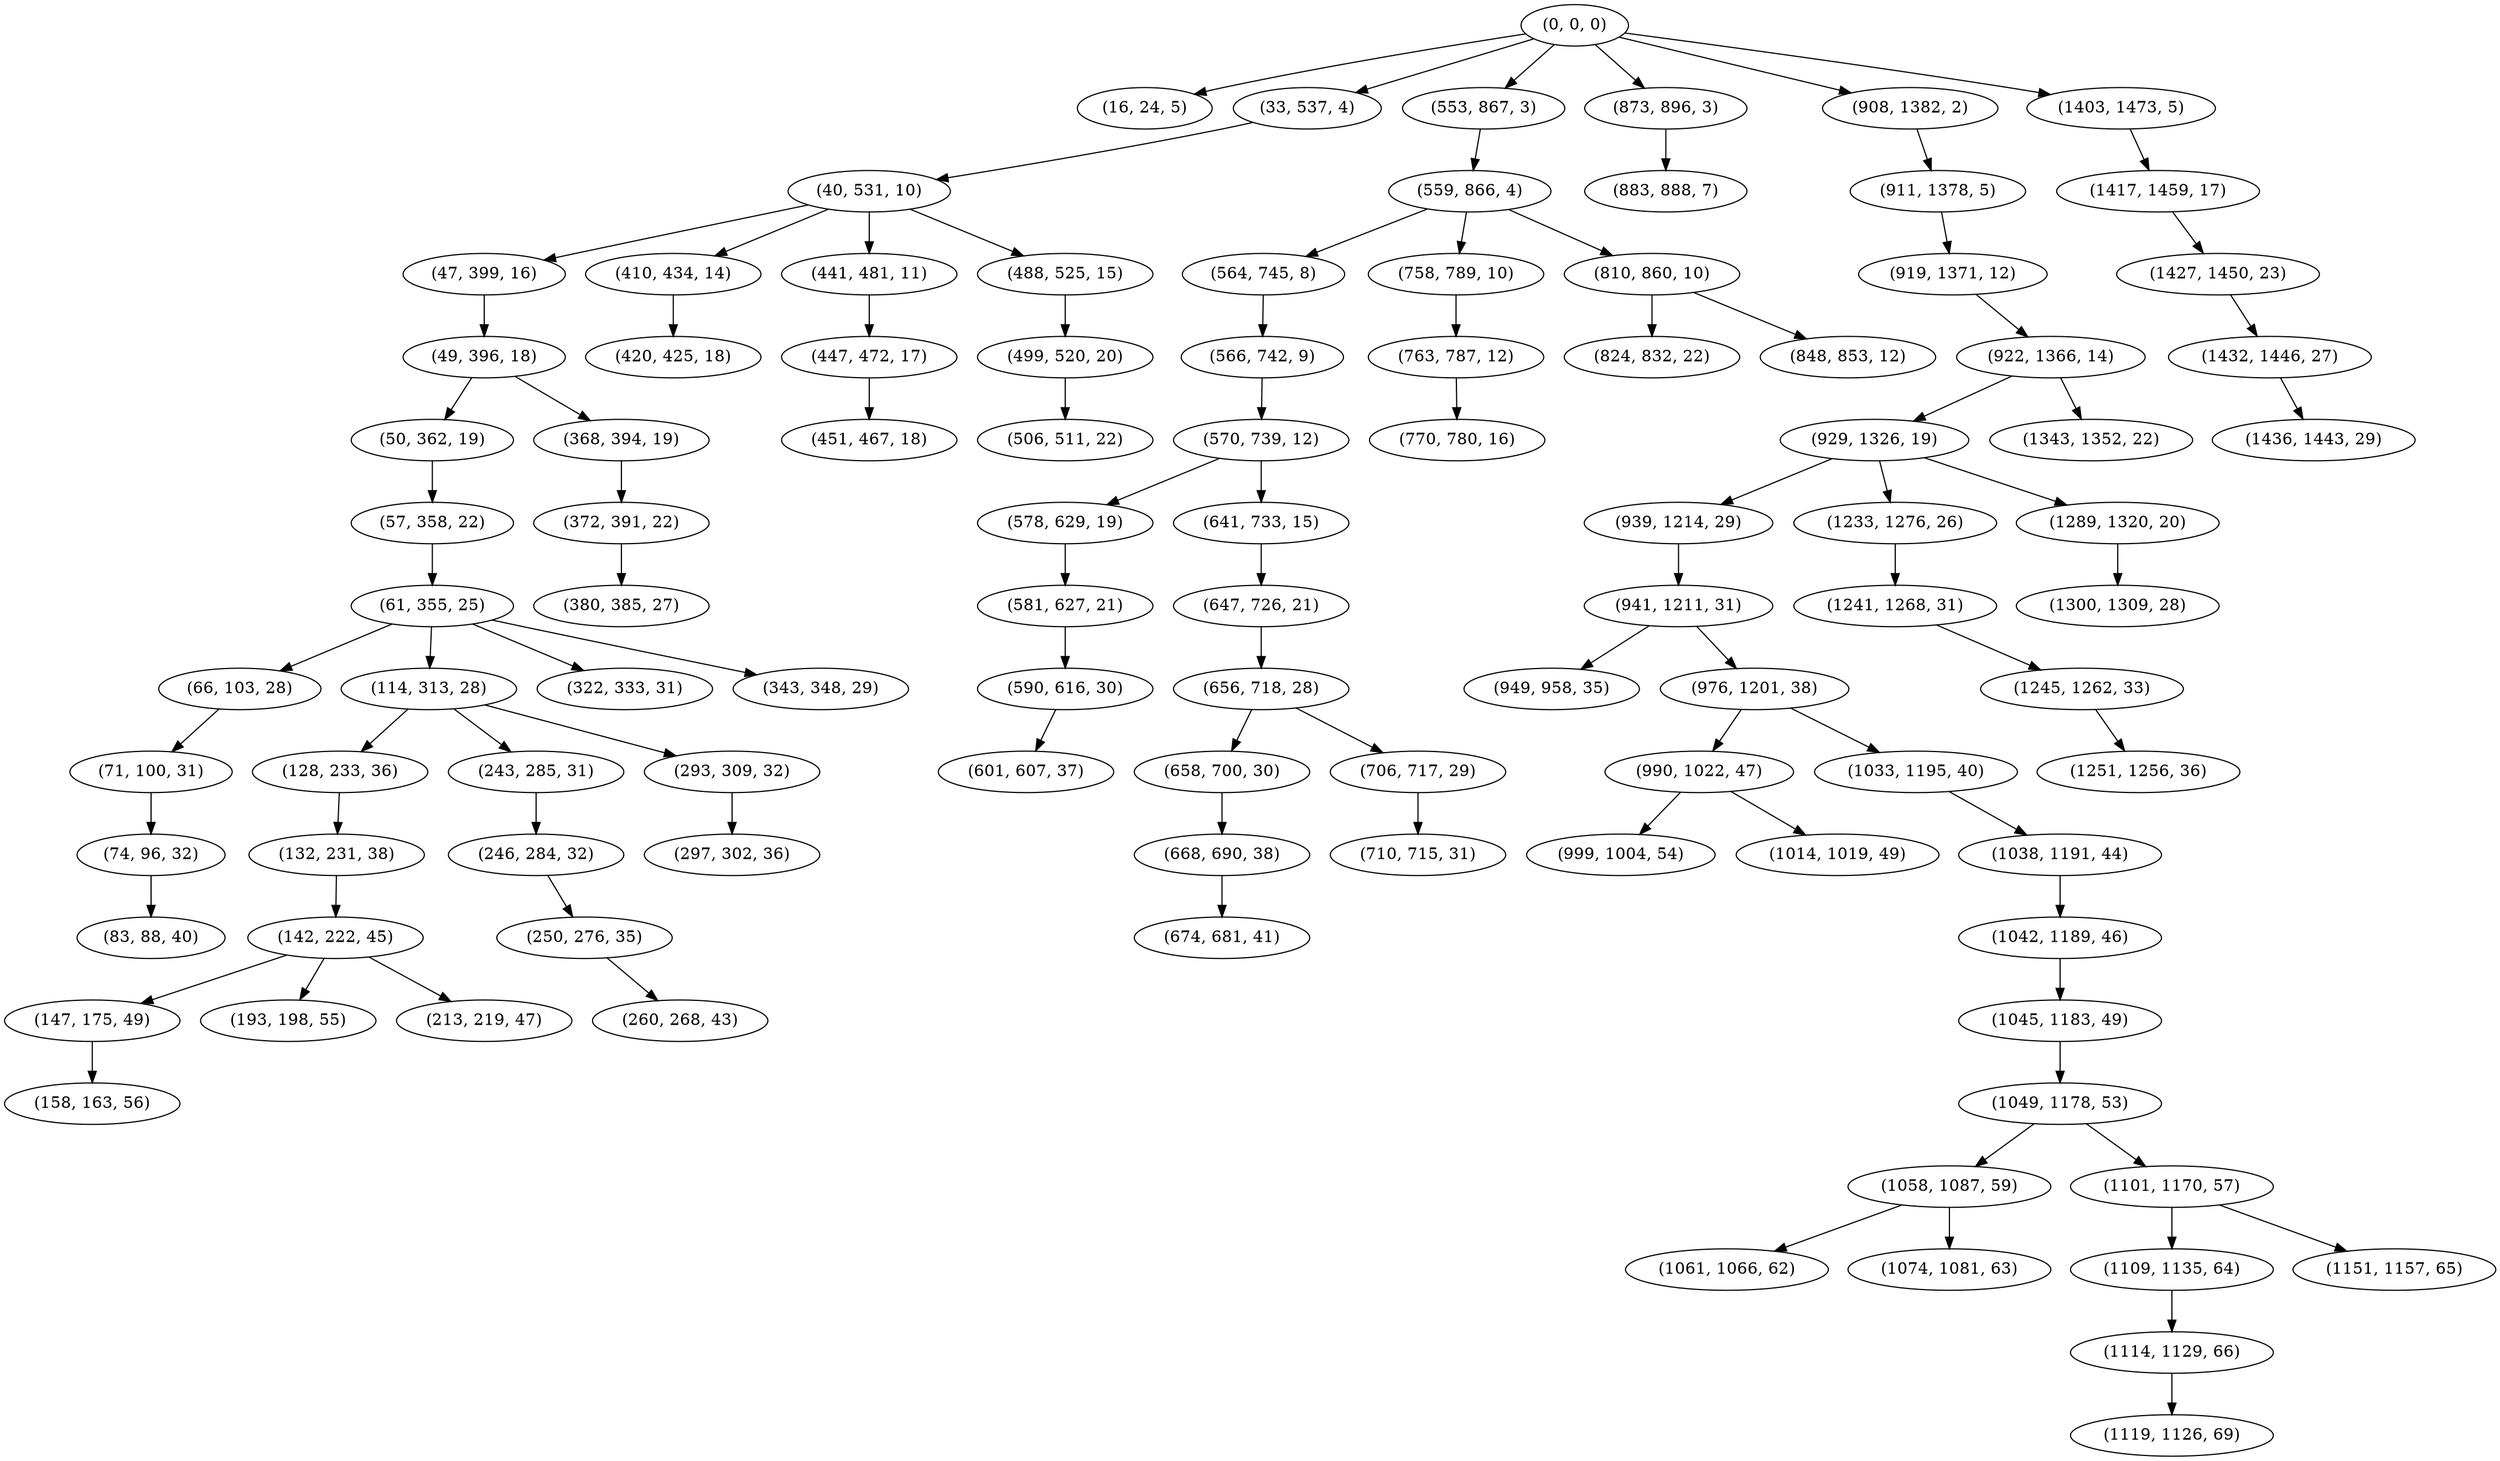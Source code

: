 digraph tree {
    "(0, 0, 0)";
    "(16, 24, 5)";
    "(33, 537, 4)";
    "(40, 531, 10)";
    "(47, 399, 16)";
    "(49, 396, 18)";
    "(50, 362, 19)";
    "(57, 358, 22)";
    "(61, 355, 25)";
    "(66, 103, 28)";
    "(71, 100, 31)";
    "(74, 96, 32)";
    "(83, 88, 40)";
    "(114, 313, 28)";
    "(128, 233, 36)";
    "(132, 231, 38)";
    "(142, 222, 45)";
    "(147, 175, 49)";
    "(158, 163, 56)";
    "(193, 198, 55)";
    "(213, 219, 47)";
    "(243, 285, 31)";
    "(246, 284, 32)";
    "(250, 276, 35)";
    "(260, 268, 43)";
    "(293, 309, 32)";
    "(297, 302, 36)";
    "(322, 333, 31)";
    "(343, 348, 29)";
    "(368, 394, 19)";
    "(372, 391, 22)";
    "(380, 385, 27)";
    "(410, 434, 14)";
    "(420, 425, 18)";
    "(441, 481, 11)";
    "(447, 472, 17)";
    "(451, 467, 18)";
    "(488, 525, 15)";
    "(499, 520, 20)";
    "(506, 511, 22)";
    "(553, 867, 3)";
    "(559, 866, 4)";
    "(564, 745, 8)";
    "(566, 742, 9)";
    "(570, 739, 12)";
    "(578, 629, 19)";
    "(581, 627, 21)";
    "(590, 616, 30)";
    "(601, 607, 37)";
    "(641, 733, 15)";
    "(647, 726, 21)";
    "(656, 718, 28)";
    "(658, 700, 30)";
    "(668, 690, 38)";
    "(674, 681, 41)";
    "(706, 717, 29)";
    "(710, 715, 31)";
    "(758, 789, 10)";
    "(763, 787, 12)";
    "(770, 780, 16)";
    "(810, 860, 10)";
    "(824, 832, 22)";
    "(848, 853, 12)";
    "(873, 896, 3)";
    "(883, 888, 7)";
    "(908, 1382, 2)";
    "(911, 1378, 5)";
    "(919, 1371, 12)";
    "(922, 1366, 14)";
    "(929, 1326, 19)";
    "(939, 1214, 29)";
    "(941, 1211, 31)";
    "(949, 958, 35)";
    "(976, 1201, 38)";
    "(990, 1022, 47)";
    "(999, 1004, 54)";
    "(1014, 1019, 49)";
    "(1033, 1195, 40)";
    "(1038, 1191, 44)";
    "(1042, 1189, 46)";
    "(1045, 1183, 49)";
    "(1049, 1178, 53)";
    "(1058, 1087, 59)";
    "(1061, 1066, 62)";
    "(1074, 1081, 63)";
    "(1101, 1170, 57)";
    "(1109, 1135, 64)";
    "(1114, 1129, 66)";
    "(1119, 1126, 69)";
    "(1151, 1157, 65)";
    "(1233, 1276, 26)";
    "(1241, 1268, 31)";
    "(1245, 1262, 33)";
    "(1251, 1256, 36)";
    "(1289, 1320, 20)";
    "(1300, 1309, 28)";
    "(1343, 1352, 22)";
    "(1403, 1473, 5)";
    "(1417, 1459, 17)";
    "(1427, 1450, 23)";
    "(1432, 1446, 27)";
    "(1436, 1443, 29)";
    "(0, 0, 0)" -> "(16, 24, 5)";
    "(0, 0, 0)" -> "(33, 537, 4)";
    "(0, 0, 0)" -> "(553, 867, 3)";
    "(0, 0, 0)" -> "(873, 896, 3)";
    "(0, 0, 0)" -> "(908, 1382, 2)";
    "(0, 0, 0)" -> "(1403, 1473, 5)";
    "(33, 537, 4)" -> "(40, 531, 10)";
    "(40, 531, 10)" -> "(47, 399, 16)";
    "(40, 531, 10)" -> "(410, 434, 14)";
    "(40, 531, 10)" -> "(441, 481, 11)";
    "(40, 531, 10)" -> "(488, 525, 15)";
    "(47, 399, 16)" -> "(49, 396, 18)";
    "(49, 396, 18)" -> "(50, 362, 19)";
    "(49, 396, 18)" -> "(368, 394, 19)";
    "(50, 362, 19)" -> "(57, 358, 22)";
    "(57, 358, 22)" -> "(61, 355, 25)";
    "(61, 355, 25)" -> "(66, 103, 28)";
    "(61, 355, 25)" -> "(114, 313, 28)";
    "(61, 355, 25)" -> "(322, 333, 31)";
    "(61, 355, 25)" -> "(343, 348, 29)";
    "(66, 103, 28)" -> "(71, 100, 31)";
    "(71, 100, 31)" -> "(74, 96, 32)";
    "(74, 96, 32)" -> "(83, 88, 40)";
    "(114, 313, 28)" -> "(128, 233, 36)";
    "(114, 313, 28)" -> "(243, 285, 31)";
    "(114, 313, 28)" -> "(293, 309, 32)";
    "(128, 233, 36)" -> "(132, 231, 38)";
    "(132, 231, 38)" -> "(142, 222, 45)";
    "(142, 222, 45)" -> "(147, 175, 49)";
    "(142, 222, 45)" -> "(193, 198, 55)";
    "(142, 222, 45)" -> "(213, 219, 47)";
    "(147, 175, 49)" -> "(158, 163, 56)";
    "(243, 285, 31)" -> "(246, 284, 32)";
    "(246, 284, 32)" -> "(250, 276, 35)";
    "(250, 276, 35)" -> "(260, 268, 43)";
    "(293, 309, 32)" -> "(297, 302, 36)";
    "(368, 394, 19)" -> "(372, 391, 22)";
    "(372, 391, 22)" -> "(380, 385, 27)";
    "(410, 434, 14)" -> "(420, 425, 18)";
    "(441, 481, 11)" -> "(447, 472, 17)";
    "(447, 472, 17)" -> "(451, 467, 18)";
    "(488, 525, 15)" -> "(499, 520, 20)";
    "(499, 520, 20)" -> "(506, 511, 22)";
    "(553, 867, 3)" -> "(559, 866, 4)";
    "(559, 866, 4)" -> "(564, 745, 8)";
    "(559, 866, 4)" -> "(758, 789, 10)";
    "(559, 866, 4)" -> "(810, 860, 10)";
    "(564, 745, 8)" -> "(566, 742, 9)";
    "(566, 742, 9)" -> "(570, 739, 12)";
    "(570, 739, 12)" -> "(578, 629, 19)";
    "(570, 739, 12)" -> "(641, 733, 15)";
    "(578, 629, 19)" -> "(581, 627, 21)";
    "(581, 627, 21)" -> "(590, 616, 30)";
    "(590, 616, 30)" -> "(601, 607, 37)";
    "(641, 733, 15)" -> "(647, 726, 21)";
    "(647, 726, 21)" -> "(656, 718, 28)";
    "(656, 718, 28)" -> "(658, 700, 30)";
    "(656, 718, 28)" -> "(706, 717, 29)";
    "(658, 700, 30)" -> "(668, 690, 38)";
    "(668, 690, 38)" -> "(674, 681, 41)";
    "(706, 717, 29)" -> "(710, 715, 31)";
    "(758, 789, 10)" -> "(763, 787, 12)";
    "(763, 787, 12)" -> "(770, 780, 16)";
    "(810, 860, 10)" -> "(824, 832, 22)";
    "(810, 860, 10)" -> "(848, 853, 12)";
    "(873, 896, 3)" -> "(883, 888, 7)";
    "(908, 1382, 2)" -> "(911, 1378, 5)";
    "(911, 1378, 5)" -> "(919, 1371, 12)";
    "(919, 1371, 12)" -> "(922, 1366, 14)";
    "(922, 1366, 14)" -> "(929, 1326, 19)";
    "(922, 1366, 14)" -> "(1343, 1352, 22)";
    "(929, 1326, 19)" -> "(939, 1214, 29)";
    "(929, 1326, 19)" -> "(1233, 1276, 26)";
    "(929, 1326, 19)" -> "(1289, 1320, 20)";
    "(939, 1214, 29)" -> "(941, 1211, 31)";
    "(941, 1211, 31)" -> "(949, 958, 35)";
    "(941, 1211, 31)" -> "(976, 1201, 38)";
    "(976, 1201, 38)" -> "(990, 1022, 47)";
    "(976, 1201, 38)" -> "(1033, 1195, 40)";
    "(990, 1022, 47)" -> "(999, 1004, 54)";
    "(990, 1022, 47)" -> "(1014, 1019, 49)";
    "(1033, 1195, 40)" -> "(1038, 1191, 44)";
    "(1038, 1191, 44)" -> "(1042, 1189, 46)";
    "(1042, 1189, 46)" -> "(1045, 1183, 49)";
    "(1045, 1183, 49)" -> "(1049, 1178, 53)";
    "(1049, 1178, 53)" -> "(1058, 1087, 59)";
    "(1049, 1178, 53)" -> "(1101, 1170, 57)";
    "(1058, 1087, 59)" -> "(1061, 1066, 62)";
    "(1058, 1087, 59)" -> "(1074, 1081, 63)";
    "(1101, 1170, 57)" -> "(1109, 1135, 64)";
    "(1101, 1170, 57)" -> "(1151, 1157, 65)";
    "(1109, 1135, 64)" -> "(1114, 1129, 66)";
    "(1114, 1129, 66)" -> "(1119, 1126, 69)";
    "(1233, 1276, 26)" -> "(1241, 1268, 31)";
    "(1241, 1268, 31)" -> "(1245, 1262, 33)";
    "(1245, 1262, 33)" -> "(1251, 1256, 36)";
    "(1289, 1320, 20)" -> "(1300, 1309, 28)";
    "(1403, 1473, 5)" -> "(1417, 1459, 17)";
    "(1417, 1459, 17)" -> "(1427, 1450, 23)";
    "(1427, 1450, 23)" -> "(1432, 1446, 27)";
    "(1432, 1446, 27)" -> "(1436, 1443, 29)";
}
